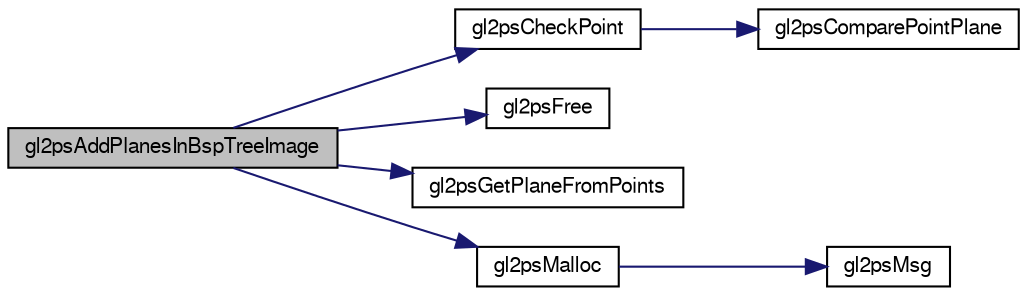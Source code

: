 digraph G
{
  edge [fontname="FreeSans",fontsize="10",labelfontname="FreeSans",labelfontsize="10"];
  node [fontname="FreeSans",fontsize="10",shape=record];
  rankdir="LR";
  Node1 [label="gl2psAddPlanesInBspTreeImage",height=0.2,width=0.4,color="black", fillcolor="grey75", style="filled" fontcolor="black"];
  Node1 -> Node2 [color="midnightblue",fontsize="10",style="solid",fontname="FreeSans"];
  Node2 [label="gl2psCheckPoint",height=0.2,width=0.4,color="black", fillcolor="white", style="filled",URL="$gl2ps_8c.html#a7597e03e230c3931ec83aed4c31af6e7"];
  Node2 -> Node3 [color="midnightblue",fontsize="10",style="solid",fontname="FreeSans"];
  Node3 [label="gl2psComparePointPlane",height=0.2,width=0.4,color="black", fillcolor="white", style="filled",URL="$gl2ps_8c.html#afb01acbb2a9493e62c981d63d079bbe4"];
  Node1 -> Node4 [color="midnightblue",fontsize="10",style="solid",fontname="FreeSans"];
  Node4 [label="gl2psFree",height=0.2,width=0.4,color="black", fillcolor="white", style="filled",URL="$gl2ps_8c.html#a9da21cb65c24c911efd2d82c988287bc"];
  Node1 -> Node5 [color="midnightblue",fontsize="10",style="solid",fontname="FreeSans"];
  Node5 [label="gl2psGetPlaneFromPoints",height=0.2,width=0.4,color="black", fillcolor="white", style="filled",URL="$gl2ps_8c.html#affeaa8a50b7482e74263a8bc59a25878"];
  Node1 -> Node6 [color="midnightblue",fontsize="10",style="solid",fontname="FreeSans"];
  Node6 [label="gl2psMalloc",height=0.2,width=0.4,color="black", fillcolor="white", style="filled",URL="$gl2ps_8c.html#ae8687abe691957a70d1b0456015e2a4f"];
  Node6 -> Node7 [color="midnightblue",fontsize="10",style="solid",fontname="FreeSans"];
  Node7 [label="gl2psMsg",height=0.2,width=0.4,color="black", fillcolor="white", style="filled",URL="$gl2ps_8c.html#ab2b05dc9c0ad9b295309ef903218908c"];
}
